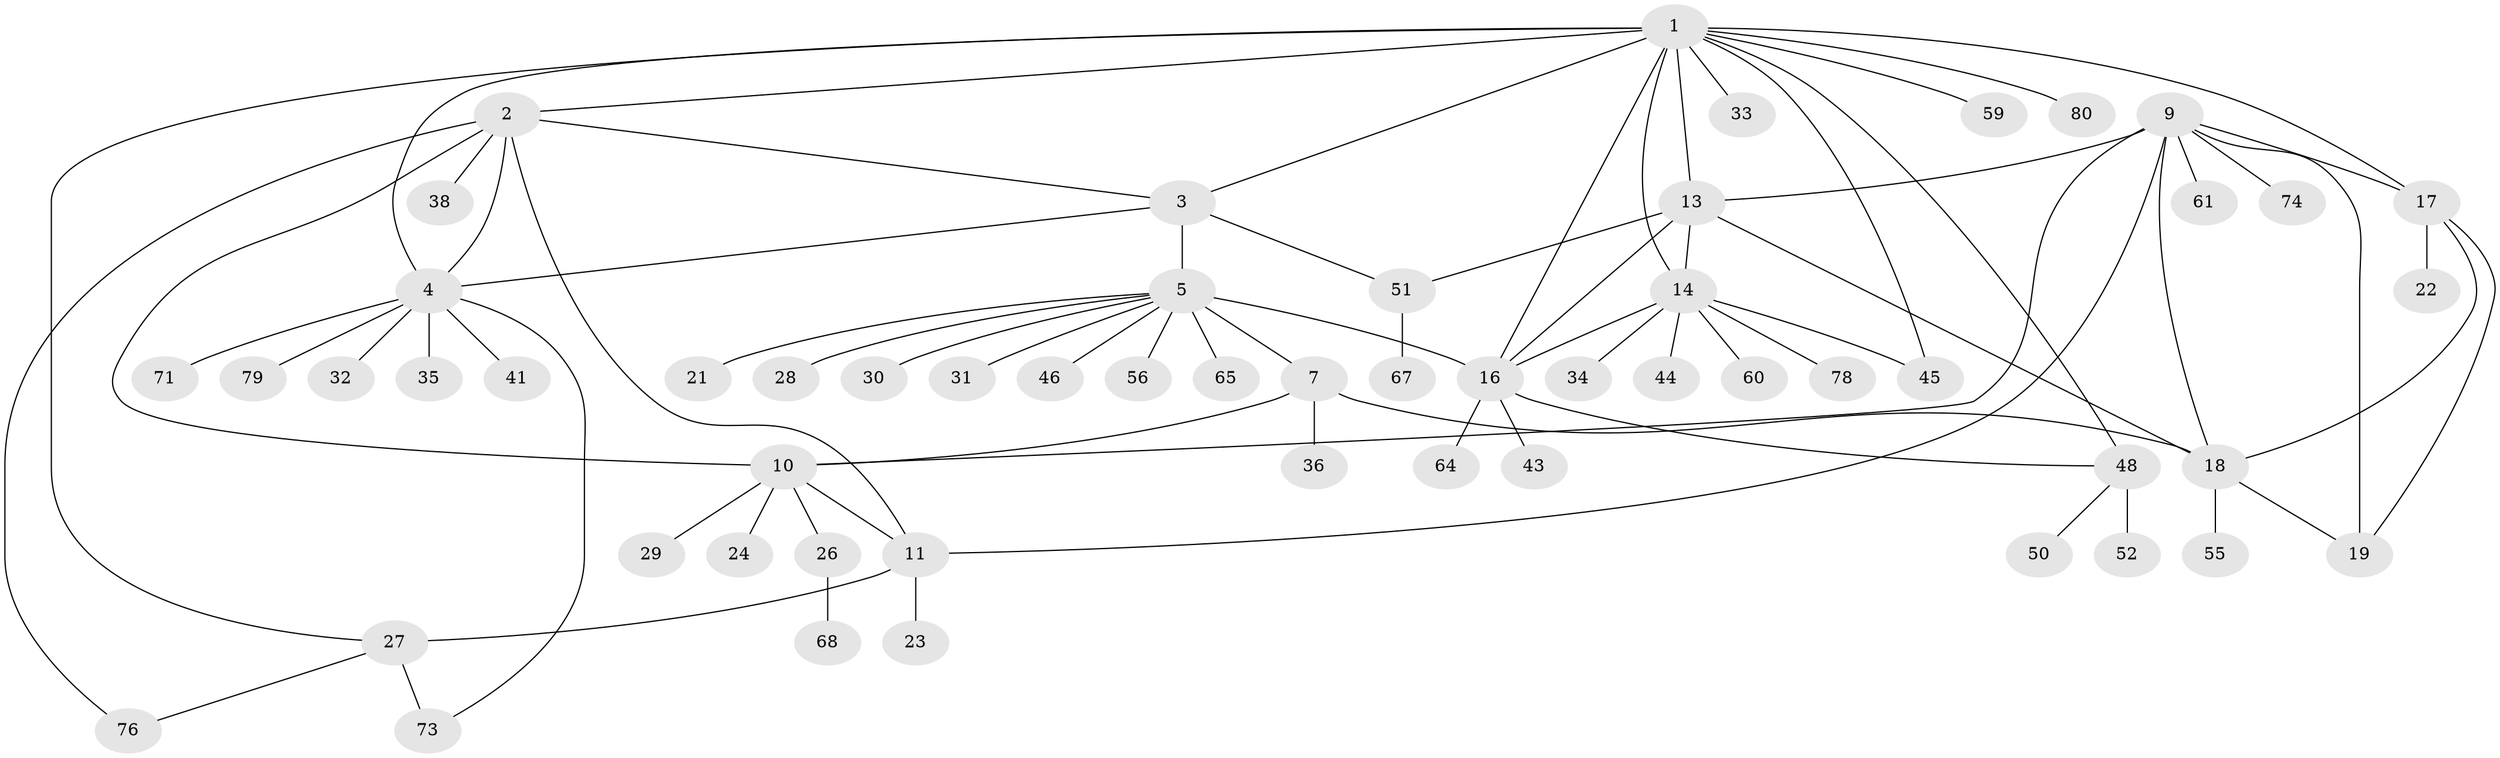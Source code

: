 // Generated by graph-tools (version 1.1) at 2025/52/02/27/25 19:52:15]
// undirected, 56 vertices, 78 edges
graph export_dot {
graph [start="1"]
  node [color=gray90,style=filled];
  1 [super="+15"];
  2 [super="+53"];
  3 [super="+40"];
  4 [super="+58"];
  5 [super="+6"];
  7 [super="+8"];
  9 [super="+20"];
  10 [super="+12"];
  11 [super="+63"];
  13 [super="+42"];
  14 [super="+39"];
  16 [super="+37"];
  17 [super="+57"];
  18 [super="+49"];
  19 [super="+25"];
  21;
  22;
  23;
  24;
  26 [super="+47"];
  27;
  28 [super="+70"];
  29;
  30;
  31;
  32;
  33;
  34;
  35;
  36 [super="+75"];
  38;
  41;
  43;
  44;
  45;
  46;
  48 [super="+62"];
  50;
  51 [super="+54"];
  52;
  55;
  56;
  59;
  60;
  61 [super="+69"];
  64;
  65 [super="+66"];
  67;
  68;
  71 [super="+72"];
  73 [super="+77"];
  74;
  76;
  78;
  79;
  80;
  1 -- 2;
  1 -- 3;
  1 -- 4;
  1 -- 17;
  1 -- 27;
  1 -- 45;
  1 -- 48;
  1 -- 59;
  1 -- 16;
  1 -- 33;
  1 -- 80;
  1 -- 13;
  1 -- 14;
  2 -- 3;
  2 -- 4;
  2 -- 11;
  2 -- 38;
  2 -- 76;
  2 -- 10;
  3 -- 4;
  3 -- 51;
  3 -- 5;
  4 -- 32;
  4 -- 35;
  4 -- 41;
  4 -- 71;
  4 -- 73;
  4 -- 79;
  5 -- 7 [weight=4];
  5 -- 28;
  5 -- 30;
  5 -- 31;
  5 -- 46;
  5 -- 56;
  5 -- 16;
  5 -- 65;
  5 -- 21;
  7 -- 10;
  7 -- 18;
  7 -- 36;
  9 -- 10 [weight=2];
  9 -- 11;
  9 -- 13;
  9 -- 61;
  9 -- 17;
  9 -- 18;
  9 -- 19;
  9 -- 74;
  10 -- 11 [weight=2];
  10 -- 24;
  10 -- 26;
  10 -- 29;
  11 -- 23;
  11 -- 27;
  13 -- 14;
  13 -- 16;
  13 -- 18;
  13 -- 51;
  14 -- 16;
  14 -- 34;
  14 -- 44;
  14 -- 45;
  14 -- 60;
  14 -- 78;
  16 -- 43;
  16 -- 64;
  16 -- 48;
  17 -- 18;
  17 -- 19;
  17 -- 22;
  18 -- 19;
  18 -- 55;
  26 -- 68;
  27 -- 73;
  27 -- 76;
  48 -- 50;
  48 -- 52;
  51 -- 67;
}
